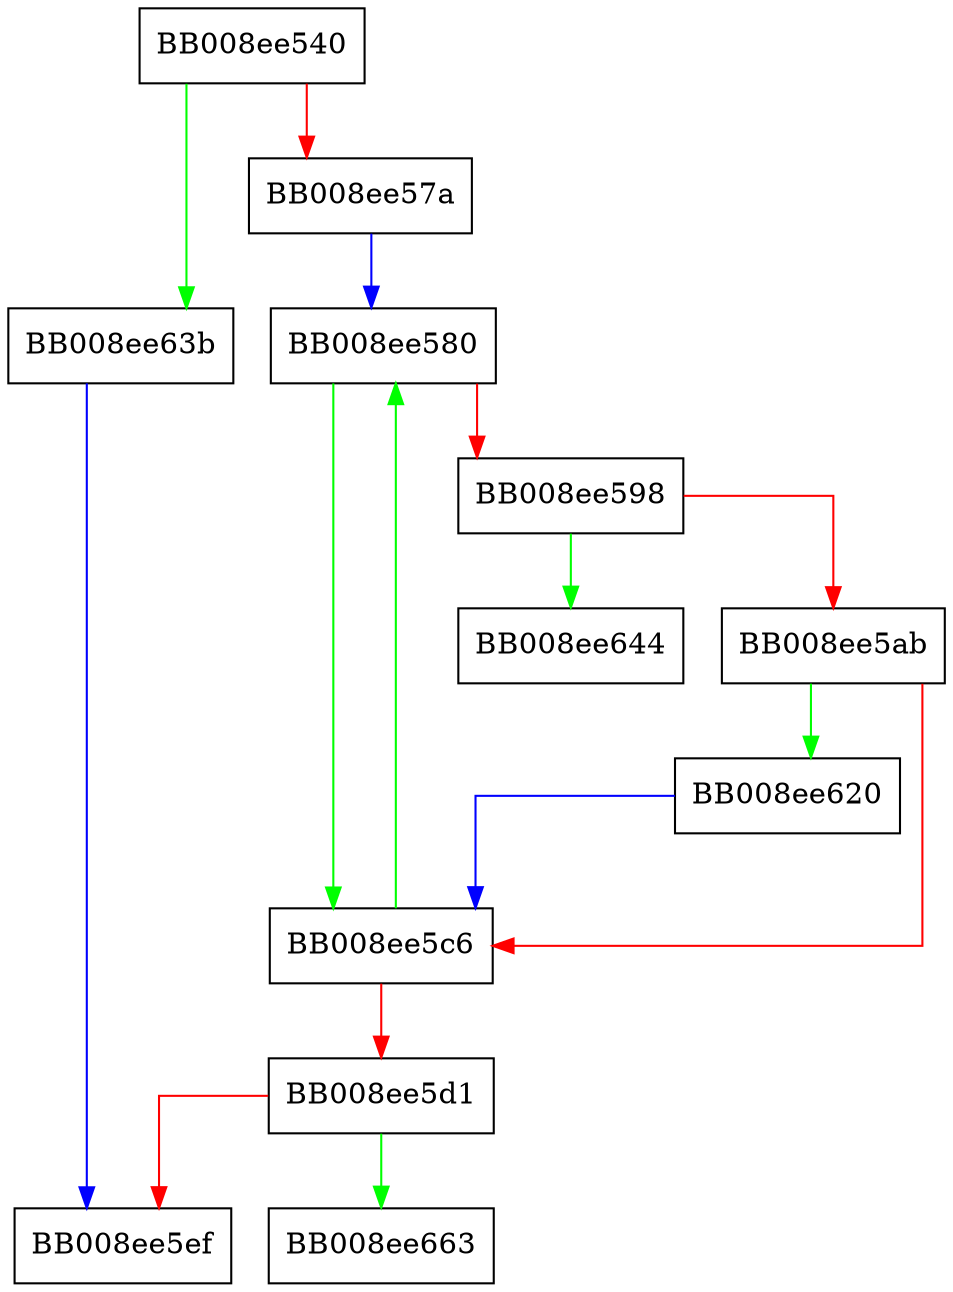 digraph add_to_global_update {
  node [shape="box"];
  graph [splines=ortho];
  BB008ee540 -> BB008ee63b [color="green"];
  BB008ee540 -> BB008ee57a [color="red"];
  BB008ee57a -> BB008ee580 [color="blue"];
  BB008ee580 -> BB008ee5c6 [color="green"];
  BB008ee580 -> BB008ee598 [color="red"];
  BB008ee598 -> BB008ee644 [color="green"];
  BB008ee598 -> BB008ee5ab [color="red"];
  BB008ee5ab -> BB008ee620 [color="green"];
  BB008ee5ab -> BB008ee5c6 [color="red"];
  BB008ee5c6 -> BB008ee580 [color="green"];
  BB008ee5c6 -> BB008ee5d1 [color="red"];
  BB008ee5d1 -> BB008ee663 [color="green"];
  BB008ee5d1 -> BB008ee5ef [color="red"];
  BB008ee620 -> BB008ee5c6 [color="blue"];
  BB008ee63b -> BB008ee5ef [color="blue"];
}